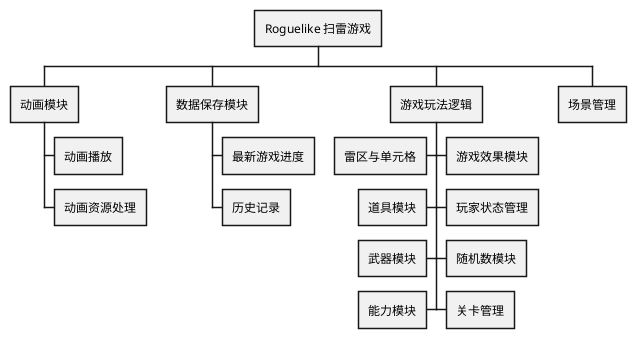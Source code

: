 ﻿@startwbs

* Roguelike 扫雷游戏

** 动画模块
*** 动画播放
*** 动画资源处理

** 数据保存模块
*** 最新游戏进度
*** 历史记录

** 游戏玩法逻辑
***< 雷区与单元格
***< 道具模块
***< 武器模块
***< 能力模块
*** 游戏效果模块
*** 玩家状态管理
*** 随机数模块
*** 关卡管理

** 场景管理

@endwbs